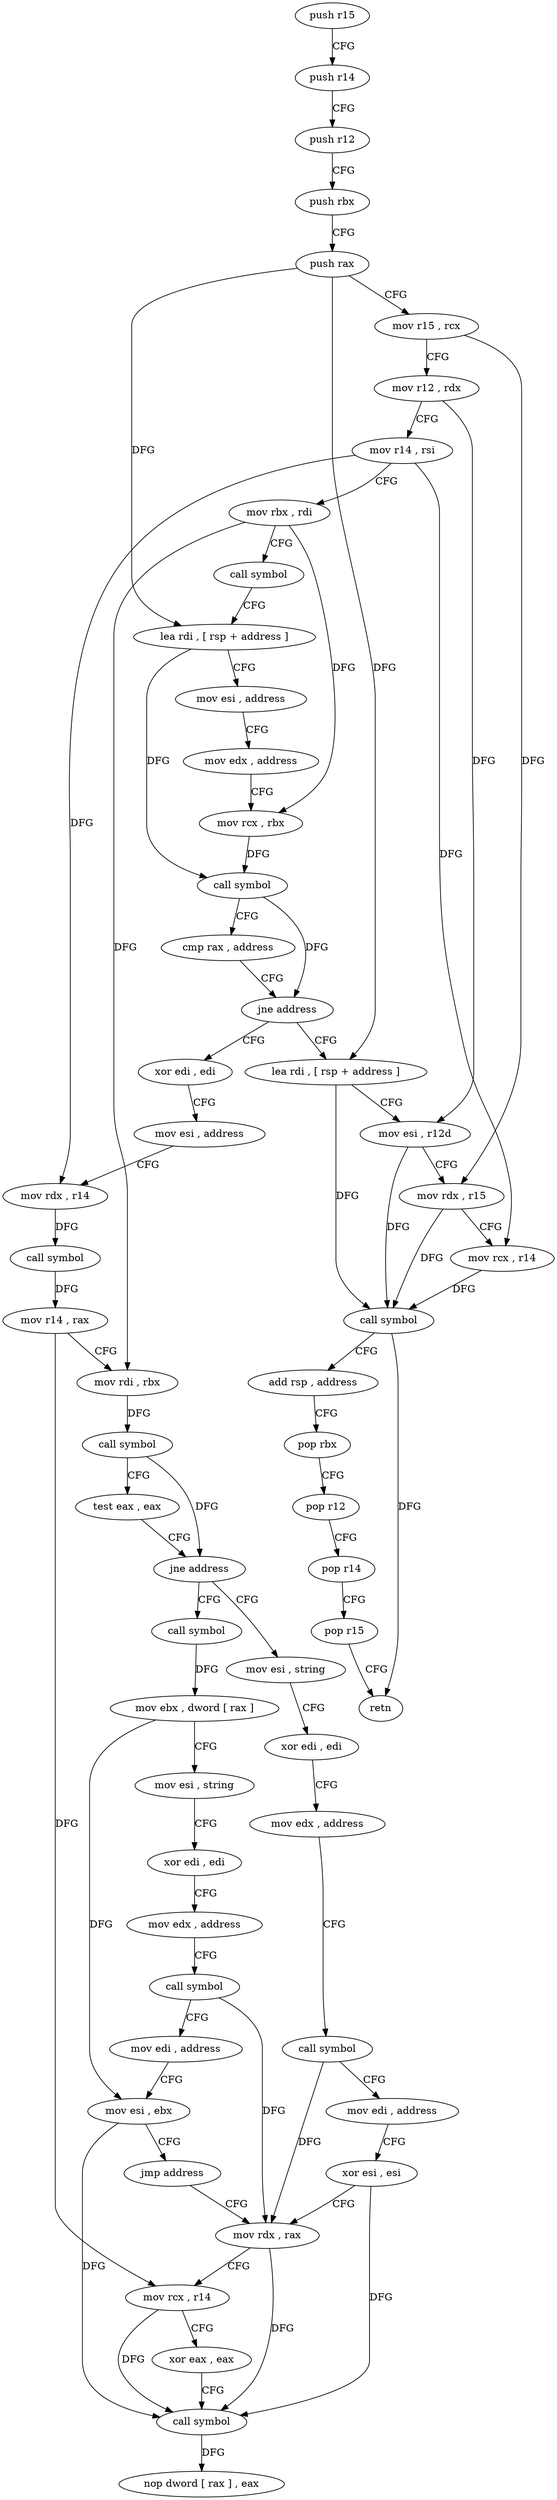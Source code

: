digraph "func" {
"4212000" [label = "push r15" ]
"4212002" [label = "push r14" ]
"4212004" [label = "push r12" ]
"4212006" [label = "push rbx" ]
"4212007" [label = "push rax" ]
"4212008" [label = "mov r15 , rcx" ]
"4212011" [label = "mov r12 , rdx" ]
"4212014" [label = "mov r14 , rsi" ]
"4212017" [label = "mov rbx , rdi" ]
"4212020" [label = "call symbol" ]
"4212025" [label = "lea rdi , [ rsp + address ]" ]
"4212030" [label = "mov esi , address" ]
"4212035" [label = "mov edx , address" ]
"4212040" [label = "mov rcx , rbx" ]
"4212043" [label = "call symbol" ]
"4212048" [label = "cmp rax , address" ]
"4212052" [label = "jne address" ]
"4212085" [label = "xor edi , edi" ]
"4212054" [label = "lea rdi , [ rsp + address ]" ]
"4212087" [label = "mov esi , address" ]
"4212092" [label = "mov rdx , r14" ]
"4212095" [label = "call symbol" ]
"4212100" [label = "mov r14 , rax" ]
"4212103" [label = "mov rdi , rbx" ]
"4212106" [label = "call symbol" ]
"4212111" [label = "test eax , eax" ]
"4212113" [label = "jne address" ]
"4212148" [label = "mov esi , string" ]
"4212115" [label = "call symbol" ]
"4212059" [label = "mov esi , r12d" ]
"4212062" [label = "mov rdx , r15" ]
"4212065" [label = "mov rcx , r14" ]
"4212068" [label = "call symbol" ]
"4212073" [label = "add rsp , address" ]
"4212077" [label = "pop rbx" ]
"4212078" [label = "pop r12" ]
"4212080" [label = "pop r14" ]
"4212082" [label = "pop r15" ]
"4212084" [label = "retn" ]
"4212153" [label = "xor edi , edi" ]
"4212155" [label = "mov edx , address" ]
"4212160" [label = "call symbol" ]
"4212165" [label = "mov edi , address" ]
"4212170" [label = "xor esi , esi" ]
"4212172" [label = "mov rdx , rax" ]
"4212120" [label = "mov ebx , dword [ rax ]" ]
"4212122" [label = "mov esi , string" ]
"4212127" [label = "xor edi , edi" ]
"4212129" [label = "mov edx , address" ]
"4212134" [label = "call symbol" ]
"4212139" [label = "mov edi , address" ]
"4212144" [label = "mov esi , ebx" ]
"4212146" [label = "jmp address" ]
"4212175" [label = "mov rcx , r14" ]
"4212178" [label = "xor eax , eax" ]
"4212180" [label = "call symbol" ]
"4212185" [label = "nop dword [ rax ] , eax" ]
"4212000" -> "4212002" [ label = "CFG" ]
"4212002" -> "4212004" [ label = "CFG" ]
"4212004" -> "4212006" [ label = "CFG" ]
"4212006" -> "4212007" [ label = "CFG" ]
"4212007" -> "4212008" [ label = "CFG" ]
"4212007" -> "4212025" [ label = "DFG" ]
"4212007" -> "4212054" [ label = "DFG" ]
"4212008" -> "4212011" [ label = "CFG" ]
"4212008" -> "4212062" [ label = "DFG" ]
"4212011" -> "4212014" [ label = "CFG" ]
"4212011" -> "4212059" [ label = "DFG" ]
"4212014" -> "4212017" [ label = "CFG" ]
"4212014" -> "4212092" [ label = "DFG" ]
"4212014" -> "4212065" [ label = "DFG" ]
"4212017" -> "4212020" [ label = "CFG" ]
"4212017" -> "4212040" [ label = "DFG" ]
"4212017" -> "4212103" [ label = "DFG" ]
"4212020" -> "4212025" [ label = "CFG" ]
"4212025" -> "4212030" [ label = "CFG" ]
"4212025" -> "4212043" [ label = "DFG" ]
"4212030" -> "4212035" [ label = "CFG" ]
"4212035" -> "4212040" [ label = "CFG" ]
"4212040" -> "4212043" [ label = "DFG" ]
"4212043" -> "4212048" [ label = "CFG" ]
"4212043" -> "4212052" [ label = "DFG" ]
"4212048" -> "4212052" [ label = "CFG" ]
"4212052" -> "4212085" [ label = "CFG" ]
"4212052" -> "4212054" [ label = "CFG" ]
"4212085" -> "4212087" [ label = "CFG" ]
"4212054" -> "4212059" [ label = "CFG" ]
"4212054" -> "4212068" [ label = "DFG" ]
"4212087" -> "4212092" [ label = "CFG" ]
"4212092" -> "4212095" [ label = "DFG" ]
"4212095" -> "4212100" [ label = "DFG" ]
"4212100" -> "4212103" [ label = "CFG" ]
"4212100" -> "4212175" [ label = "DFG" ]
"4212103" -> "4212106" [ label = "DFG" ]
"4212106" -> "4212111" [ label = "CFG" ]
"4212106" -> "4212113" [ label = "DFG" ]
"4212111" -> "4212113" [ label = "CFG" ]
"4212113" -> "4212148" [ label = "CFG" ]
"4212113" -> "4212115" [ label = "CFG" ]
"4212148" -> "4212153" [ label = "CFG" ]
"4212115" -> "4212120" [ label = "DFG" ]
"4212059" -> "4212062" [ label = "CFG" ]
"4212059" -> "4212068" [ label = "DFG" ]
"4212062" -> "4212065" [ label = "CFG" ]
"4212062" -> "4212068" [ label = "DFG" ]
"4212065" -> "4212068" [ label = "DFG" ]
"4212068" -> "4212073" [ label = "CFG" ]
"4212068" -> "4212084" [ label = "DFG" ]
"4212073" -> "4212077" [ label = "CFG" ]
"4212077" -> "4212078" [ label = "CFG" ]
"4212078" -> "4212080" [ label = "CFG" ]
"4212080" -> "4212082" [ label = "CFG" ]
"4212082" -> "4212084" [ label = "CFG" ]
"4212153" -> "4212155" [ label = "CFG" ]
"4212155" -> "4212160" [ label = "CFG" ]
"4212160" -> "4212165" [ label = "CFG" ]
"4212160" -> "4212172" [ label = "DFG" ]
"4212165" -> "4212170" [ label = "CFG" ]
"4212170" -> "4212172" [ label = "CFG" ]
"4212170" -> "4212180" [ label = "DFG" ]
"4212172" -> "4212175" [ label = "CFG" ]
"4212172" -> "4212180" [ label = "DFG" ]
"4212120" -> "4212122" [ label = "CFG" ]
"4212120" -> "4212144" [ label = "DFG" ]
"4212122" -> "4212127" [ label = "CFG" ]
"4212127" -> "4212129" [ label = "CFG" ]
"4212129" -> "4212134" [ label = "CFG" ]
"4212134" -> "4212139" [ label = "CFG" ]
"4212134" -> "4212172" [ label = "DFG" ]
"4212139" -> "4212144" [ label = "CFG" ]
"4212144" -> "4212146" [ label = "CFG" ]
"4212144" -> "4212180" [ label = "DFG" ]
"4212146" -> "4212172" [ label = "CFG" ]
"4212175" -> "4212178" [ label = "CFG" ]
"4212175" -> "4212180" [ label = "DFG" ]
"4212178" -> "4212180" [ label = "CFG" ]
"4212180" -> "4212185" [ label = "DFG" ]
}
